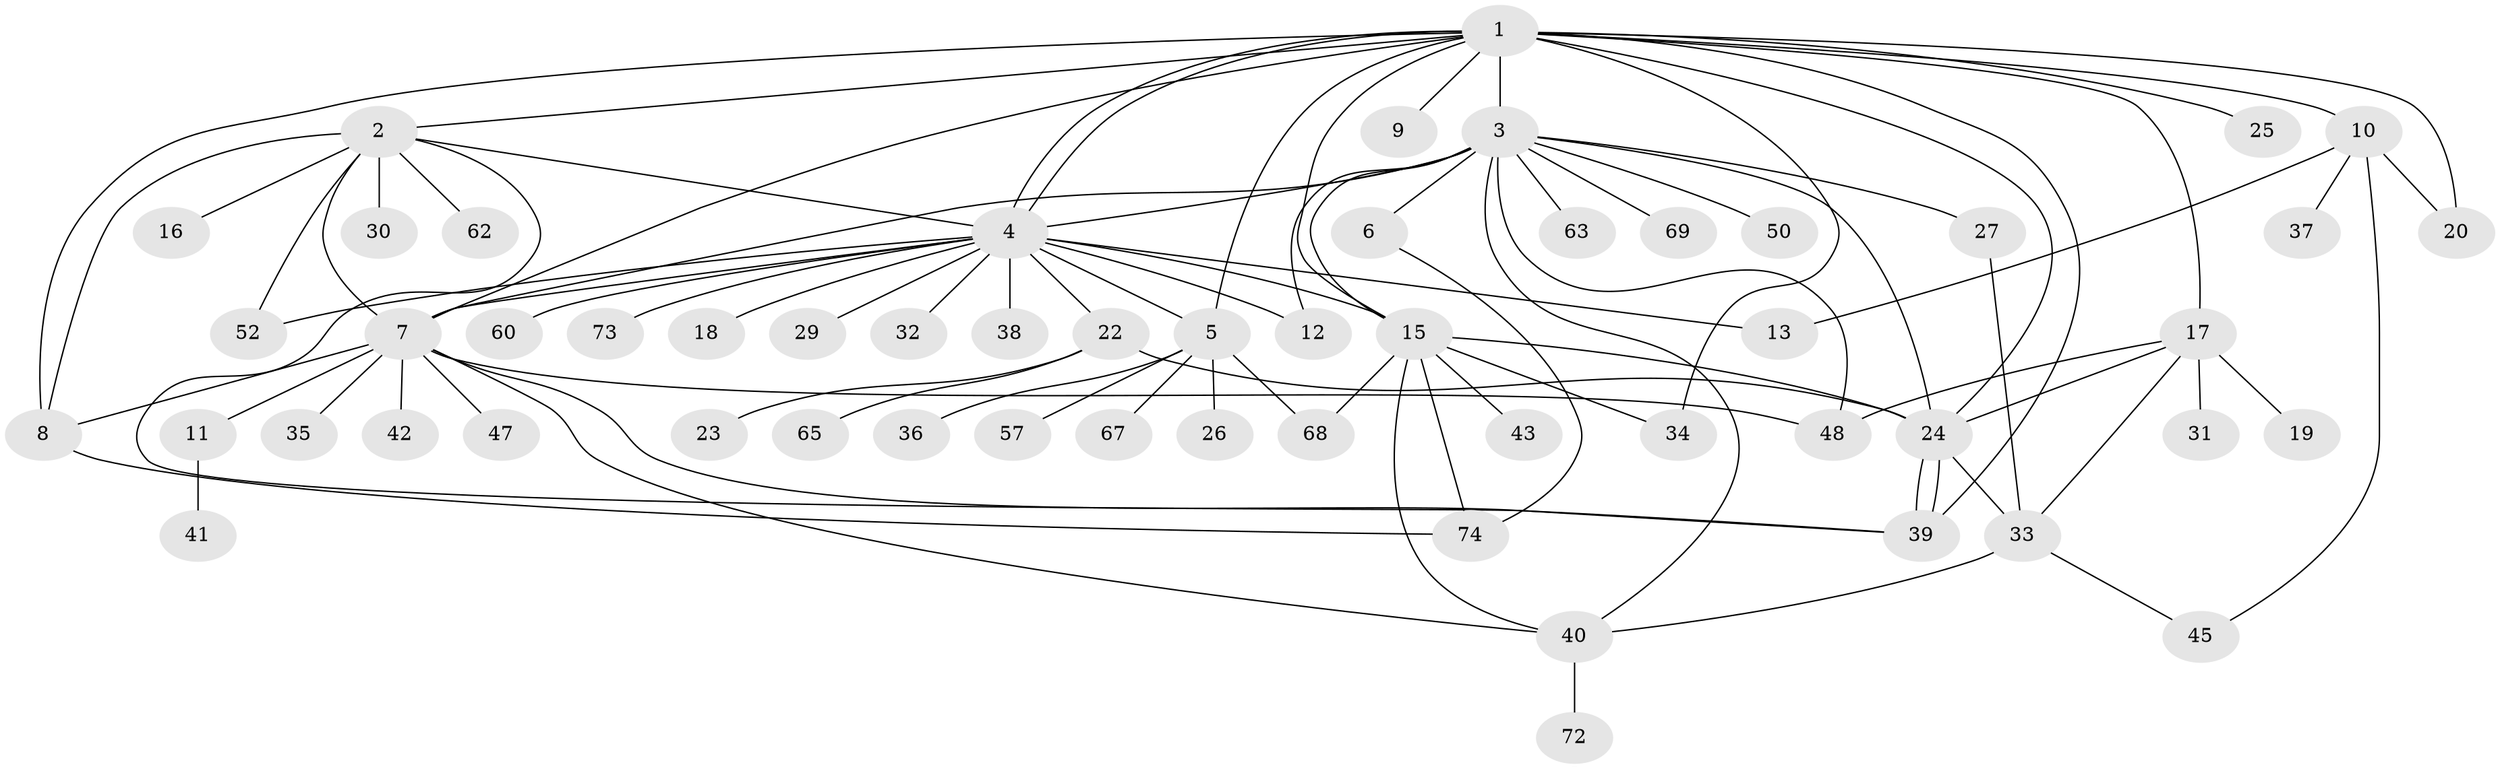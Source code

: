 // Generated by graph-tools (version 1.1) at 2025/51/02/27/25 19:51:56]
// undirected, 56 vertices, 90 edges
graph export_dot {
graph [start="1"]
  node [color=gray90,style=filled];
  1 [super="+71"];
  2 [super="+28"];
  3 [super="+44"];
  4 [super="+46"];
  5 [super="+54"];
  6;
  7 [super="+21"];
  8 [super="+56"];
  9 [super="+70"];
  10 [super="+49"];
  11;
  12 [super="+14"];
  13;
  15 [super="+64"];
  16;
  17 [super="+61"];
  18;
  19;
  20 [super="+51"];
  22 [super="+53"];
  23;
  24 [super="+66"];
  25;
  26;
  27;
  29;
  30;
  31;
  32;
  33 [super="+59"];
  34;
  35;
  36;
  37;
  38;
  39;
  40 [super="+55"];
  41;
  42;
  43;
  45 [super="+58"];
  47;
  48;
  50;
  52;
  57;
  60;
  62;
  63;
  65;
  67;
  68;
  69;
  72;
  73;
  74;
  1 -- 2;
  1 -- 3 [weight=3];
  1 -- 4;
  1 -- 4;
  1 -- 7;
  1 -- 9 [weight=2];
  1 -- 10 [weight=2];
  1 -- 15;
  1 -- 17;
  1 -- 20;
  1 -- 25;
  1 -- 34;
  1 -- 39;
  1 -- 24;
  1 -- 8;
  1 -- 5;
  2 -- 4;
  2 -- 7;
  2 -- 8;
  2 -- 16;
  2 -- 39;
  2 -- 52;
  2 -- 62;
  2 -- 30;
  3 -- 6;
  3 -- 7;
  3 -- 12;
  3 -- 15;
  3 -- 27;
  3 -- 40;
  3 -- 50;
  3 -- 63;
  3 -- 48;
  3 -- 4;
  3 -- 69;
  3 -- 24;
  4 -- 5;
  4 -- 7;
  4 -- 12;
  4 -- 13;
  4 -- 15;
  4 -- 18;
  4 -- 22;
  4 -- 29;
  4 -- 32;
  4 -- 38;
  4 -- 52;
  4 -- 60;
  4 -- 73;
  5 -- 26;
  5 -- 36;
  5 -- 57;
  5 -- 68;
  5 -- 67;
  6 -- 74;
  7 -- 11;
  7 -- 35;
  7 -- 39;
  7 -- 40;
  7 -- 42;
  7 -- 47;
  7 -- 48;
  7 -- 8;
  8 -- 74;
  10 -- 13;
  10 -- 37;
  10 -- 45;
  10 -- 20;
  11 -- 41;
  15 -- 24;
  15 -- 34;
  15 -- 40;
  15 -- 43;
  15 -- 68;
  15 -- 74;
  17 -- 19;
  17 -- 24;
  17 -- 31;
  17 -- 33;
  17 -- 48;
  22 -- 23;
  22 -- 24;
  22 -- 65;
  24 -- 39;
  24 -- 39;
  24 -- 33;
  27 -- 33;
  33 -- 40;
  33 -- 45;
  40 -- 72;
}
